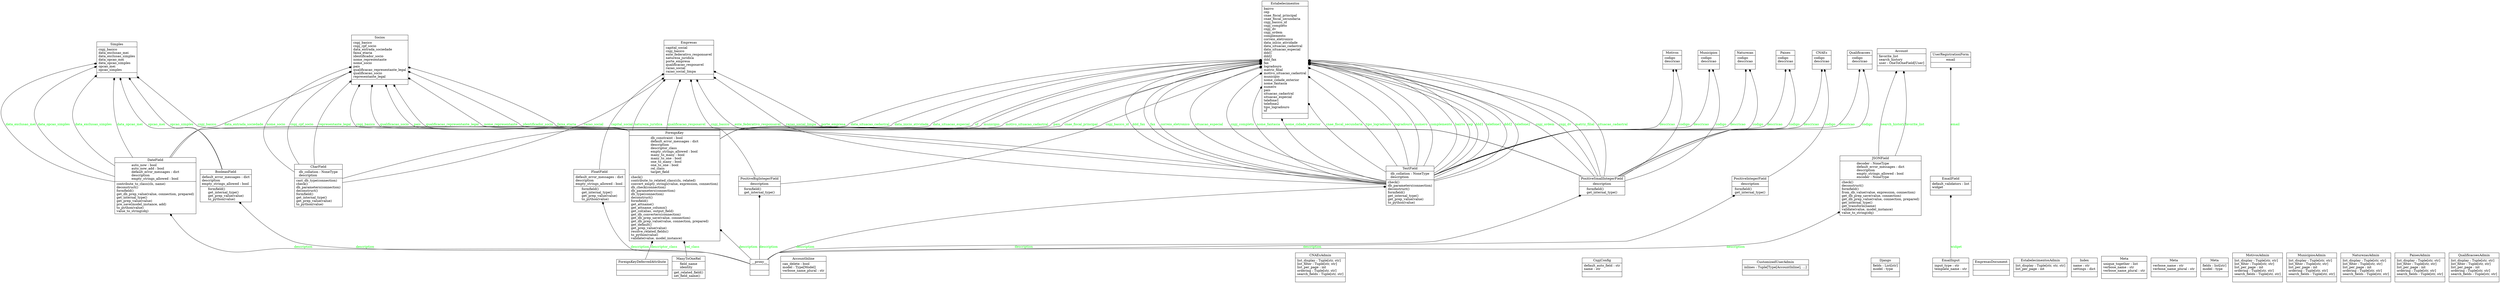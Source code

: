 digraph "classes_cnpj" {
rankdir=BT
charset="utf-8"
"cnpj.models.Account" [color="black", fontcolor="black", label=<{Account|favorite_list<br ALIGN="LEFT"/>search_history<br ALIGN="LEFT"/>user : OneToOneField[User]<br ALIGN="LEFT"/>|}>, shape="record", style="solid"];
"cnpj.admin.AccountInline" [color="black", fontcolor="black", label=<{AccountInline|can_delete : bool<br ALIGN="LEFT"/>model : Type[Model]<br ALIGN="LEFT"/>verbose_name_plural : str<br ALIGN="LEFT"/>|}>, shape="record", style="solid"];
"django.db.models.fields.BooleanField" [color="black", fontcolor="black", label=<{BooleanField|default_error_messages : dict<br ALIGN="LEFT"/>description<br ALIGN="LEFT"/>empty_strings_allowed : bool<br ALIGN="LEFT"/>|formfield()<br ALIGN="LEFT"/>get_internal_type()<br ALIGN="LEFT"/>get_prep_value(value)<br ALIGN="LEFT"/>to_python(value)<br ALIGN="LEFT"/>}>, shape="record", style="solid"];
"cnpj.models.CNAEs" [color="black", fontcolor="black", label=<{CNAEs|codigo<br ALIGN="LEFT"/>descricao<br ALIGN="LEFT"/>|}>, shape="record", style="solid"];
"cnpj.admin.CNAEsAdmin" [color="black", fontcolor="black", label=<{CNAEsAdmin|list_display : Tuple[str, str]<br ALIGN="LEFT"/>list_filter : Tuple[str, str]<br ALIGN="LEFT"/>list_per_page : int<br ALIGN="LEFT"/>ordering : Tuple[str, str]<br ALIGN="LEFT"/>search_fields : Tuple[str, str]<br ALIGN="LEFT"/>|}>, shape="record", style="solid"];
"django.db.models.fields.CharField" [color="black", fontcolor="black", label=<{CharField|db_collation : NoneType<br ALIGN="LEFT"/>description<br ALIGN="LEFT"/>|cast_db_type(connection)<br ALIGN="LEFT"/>check()<br ALIGN="LEFT"/>db_parameters(connection)<br ALIGN="LEFT"/>deconstruct()<br ALIGN="LEFT"/>formfield()<br ALIGN="LEFT"/>get_internal_type()<br ALIGN="LEFT"/>get_prep_value(value)<br ALIGN="LEFT"/>to_python(value)<br ALIGN="LEFT"/>}>, shape="record", style="solid"];
"cnpj.apps.CnpjConfig" [color="black", fontcolor="black", label=<{CnpjConfig|default_auto_field : str<br ALIGN="LEFT"/>name : str<br ALIGN="LEFT"/>|}>, shape="record", style="solid"];
"cnpj.admin.CustomizedUserAdmin" [color="black", fontcolor="black", label=<{CustomizedUserAdmin|inlines : Tuple[Type[AccountInline], ...]<br ALIGN="LEFT"/>|}>, shape="record", style="solid"];
"django.db.models.fields.DateField" [color="black", fontcolor="black", label=<{DateField|auto_now : bool<br ALIGN="LEFT"/>auto_now_add : bool<br ALIGN="LEFT"/>default_error_messages : dict<br ALIGN="LEFT"/>description<br ALIGN="LEFT"/>empty_strings_allowed : bool<br ALIGN="LEFT"/>|contribute_to_class(cls, name)<br ALIGN="LEFT"/>deconstruct()<br ALIGN="LEFT"/>formfield()<br ALIGN="LEFT"/>get_db_prep_value(value, connection, prepared)<br ALIGN="LEFT"/>get_internal_type()<br ALIGN="LEFT"/>get_prep_value(value)<br ALIGN="LEFT"/>pre_save(model_instance, add)<br ALIGN="LEFT"/>to_python(value)<br ALIGN="LEFT"/>value_to_string(obj)<br ALIGN="LEFT"/>}>, shape="record", style="solid"];
"cnpj.documents.EmpresasDocument.Django" [color="black", fontcolor="black", label=<{Django|fields : List[str]<br ALIGN="LEFT"/>model : type<br ALIGN="LEFT"/>|}>, shape="record", style="solid"];
"django.forms.fields.EmailField" [color="black", fontcolor="black", label=<{EmailField|default_validators : list<br ALIGN="LEFT"/>widget<br ALIGN="LEFT"/>|}>, shape="record", style="solid"];
"django.forms.widgets.EmailInput" [color="black", fontcolor="black", label=<{EmailInput|input_type : str<br ALIGN="LEFT"/>template_name : str<br ALIGN="LEFT"/>|}>, shape="record", style="solid"];
"cnpj.models.Empresas" [color="black", fontcolor="black", label=<{Empresas|capital_social<br ALIGN="LEFT"/>cnpj_basico<br ALIGN="LEFT"/>ente_federativo_responsavel<br ALIGN="LEFT"/>natureza_juridica<br ALIGN="LEFT"/>porte_empresa<br ALIGN="LEFT"/>qualificacao_resposavel<br ALIGN="LEFT"/>razao_social<br ALIGN="LEFT"/>razao_social_limpa<br ALIGN="LEFT"/>|}>, shape="record", style="solid"];
"cnpj.documents.EmpresasDocument" [color="black", fontcolor="black", label=<{EmpresasDocument|<br ALIGN="LEFT"/>|}>, shape="record", style="solid"];
"cnpj.models.Estabelecimentos" [color="black", fontcolor="black", label=<{Estabelecimentos|bairro<br ALIGN="LEFT"/>cep<br ALIGN="LEFT"/>cnae_fiscal_principal<br ALIGN="LEFT"/>cnae_fiscal_secundaria<br ALIGN="LEFT"/>cnpj_basico_id<br ALIGN="LEFT"/>cnpj_completo<br ALIGN="LEFT"/>cnpj_dv<br ALIGN="LEFT"/>cnpj_ordem<br ALIGN="LEFT"/>complemento<br ALIGN="LEFT"/>correio_eletronico<br ALIGN="LEFT"/>data_inicio_atividade<br ALIGN="LEFT"/>data_situacao_cadastral<br ALIGN="LEFT"/>data_situacao_especial<br ALIGN="LEFT"/>ddd1<br ALIGN="LEFT"/>ddd2<br ALIGN="LEFT"/>ddd_fax<br ALIGN="LEFT"/>fax<br ALIGN="LEFT"/>logradouro<br ALIGN="LEFT"/>matriz_filial<br ALIGN="LEFT"/>motivo_situacao_cadastral<br ALIGN="LEFT"/>municipio<br ALIGN="LEFT"/>nome_cidade_exterior<br ALIGN="LEFT"/>nome_fantasia<br ALIGN="LEFT"/>numero<br ALIGN="LEFT"/>pais<br ALIGN="LEFT"/>situacao_cadastral<br ALIGN="LEFT"/>situacao_especial<br ALIGN="LEFT"/>telefone1<br ALIGN="LEFT"/>telefone2<br ALIGN="LEFT"/>tipo_logradouro<br ALIGN="LEFT"/>uf<br ALIGN="LEFT"/>|}>, shape="record", style="solid"];
"cnpj.admin.EstabelecimentosAdmin" [color="black", fontcolor="black", label=<{EstabelecimentosAdmin|list_display : Tuple[str, str, str]<br ALIGN="LEFT"/>list_per_page : int<br ALIGN="LEFT"/>|}>, shape="record", style="solid"];
"django.db.models.fields.FloatField" [color="black", fontcolor="black", label=<{FloatField|default_error_messages : dict<br ALIGN="LEFT"/>description<br ALIGN="LEFT"/>empty_strings_allowed : bool<br ALIGN="LEFT"/>|formfield()<br ALIGN="LEFT"/>get_internal_type()<br ALIGN="LEFT"/>get_prep_value(value)<br ALIGN="LEFT"/>to_python(value)<br ALIGN="LEFT"/>}>, shape="record", style="solid"];
"django.db.models.fields.related.ForeignKey" [color="black", fontcolor="black", label=<{ForeignKey|db_constraint : bool<br ALIGN="LEFT"/>default_error_messages : dict<br ALIGN="LEFT"/>description<br ALIGN="LEFT"/>descriptor_class<br ALIGN="LEFT"/>empty_strings_allowed : bool<br ALIGN="LEFT"/>many_to_many : bool<br ALIGN="LEFT"/>many_to_one : bool<br ALIGN="LEFT"/>one_to_many : bool<br ALIGN="LEFT"/>one_to_one : bool<br ALIGN="LEFT"/>rel_class<br ALIGN="LEFT"/>target_field<br ALIGN="LEFT"/>|check()<br ALIGN="LEFT"/>contribute_to_related_class(cls, related)<br ALIGN="LEFT"/>convert_empty_strings(value, expression, connection)<br ALIGN="LEFT"/>db_check(connection)<br ALIGN="LEFT"/>db_parameters(connection)<br ALIGN="LEFT"/>db_type(connection)<br ALIGN="LEFT"/>deconstruct()<br ALIGN="LEFT"/>formfield()<br ALIGN="LEFT"/>get_attname()<br ALIGN="LEFT"/>get_attname_column()<br ALIGN="LEFT"/>get_col(alias, output_field)<br ALIGN="LEFT"/>get_db_converters(connection)<br ALIGN="LEFT"/>get_db_prep_save(value, connection)<br ALIGN="LEFT"/>get_db_prep_value(value, connection, prepared)<br ALIGN="LEFT"/>get_default()<br ALIGN="LEFT"/>get_prep_value(value)<br ALIGN="LEFT"/>resolve_related_fields()<br ALIGN="LEFT"/>to_python(value)<br ALIGN="LEFT"/>validate(value, model_instance)<br ALIGN="LEFT"/>}>, shape="record", style="solid"];
"django.db.models.fields.related_descriptors.ForeignKeyDeferredAttribute" [color="black", fontcolor="black", label=<{ForeignKeyDeferredAttribute|<br ALIGN="LEFT"/>|}>, shape="record", style="solid"];
"cnpj.documents.EmpresasDocument.Index" [color="black", fontcolor="black", label=<{Index|name : str<br ALIGN="LEFT"/>settings : dict<br ALIGN="LEFT"/>|}>, shape="record", style="solid"];
"django.db.models.fields.json.JSONField" [color="black", fontcolor="black", label=<{JSONField|decoder : NoneType<br ALIGN="LEFT"/>default_error_messages : dict<br ALIGN="LEFT"/>description<br ALIGN="LEFT"/>empty_strings_allowed : bool<br ALIGN="LEFT"/>encoder : NoneType<br ALIGN="LEFT"/>|check()<br ALIGN="LEFT"/>deconstruct()<br ALIGN="LEFT"/>formfield()<br ALIGN="LEFT"/>from_db_value(value, expression, connection)<br ALIGN="LEFT"/>get_db_prep_save(value, connection)<br ALIGN="LEFT"/>get_db_prep_value(value, connection, prepared)<br ALIGN="LEFT"/>get_internal_type()<br ALIGN="LEFT"/>get_transform(name)<br ALIGN="LEFT"/>validate(value, model_instance)<br ALIGN="LEFT"/>value_to_string(obj)<br ALIGN="LEFT"/>}>, shape="record", style="solid"];
"django.db.models.fields.reverse_related.ManyToOneRel" [color="black", fontcolor="black", label=<{ManyToOneRel|field_name<br ALIGN="LEFT"/>identity<br ALIGN="LEFT"/>|get_related_field()<br ALIGN="LEFT"/>set_field_name()<br ALIGN="LEFT"/>}>, shape="record", style="solid"];
"cnpj.models.Socios.Meta" [color="black", fontcolor="black", label=<{Meta|unique_together : list<br ALIGN="LEFT"/>verbose_name : str<br ALIGN="LEFT"/>verbose_name_plural : str<br ALIGN="LEFT"/>|}>, shape="record", style="solid"];
"cnpj.models.Account.Meta" [color="black", fontcolor="black", label=<{Meta|verbose_name : str<br ALIGN="LEFT"/>verbose_name_plural : str<br ALIGN="LEFT"/>|}>, shape="record", style="solid"];
"cnpj.forms.UserRegistrationForm.Meta" [color="black", fontcolor="black", label=<{Meta|fields : list[str]<br ALIGN="LEFT"/>model : type<br ALIGN="LEFT"/>|}>, shape="record", style="solid"];
"cnpj.models.Motivos" [color="black", fontcolor="black", label=<{Motivos|codigo<br ALIGN="LEFT"/>descricao<br ALIGN="LEFT"/>|}>, shape="record", style="solid"];
"cnpj.admin.MotivosAdmin" [color="black", fontcolor="black", label=<{MotivosAdmin|list_display : Tuple[str, str]<br ALIGN="LEFT"/>list_filter : Tuple[str, str]<br ALIGN="LEFT"/>list_per_page : int<br ALIGN="LEFT"/>ordering : Tuple[str, str]<br ALIGN="LEFT"/>search_fields : Tuple[str, str]<br ALIGN="LEFT"/>|}>, shape="record", style="solid"];
"cnpj.models.Municipios" [color="black", fontcolor="black", label=<{Municipios|codigo<br ALIGN="LEFT"/>descricao<br ALIGN="LEFT"/>|}>, shape="record", style="solid"];
"cnpj.admin.MunicipiosAdmin" [color="black", fontcolor="black", label=<{MunicipiosAdmin|list_display : Tuple[str, str]<br ALIGN="LEFT"/>list_filter : Tuple[str, str]<br ALIGN="LEFT"/>list_per_page : int<br ALIGN="LEFT"/>ordering : Tuple[str, str]<br ALIGN="LEFT"/>search_fields : Tuple[str, str]<br ALIGN="LEFT"/>|}>, shape="record", style="solid"];
"cnpj.models.Naturezas" [color="black", fontcolor="black", label=<{Naturezas|codigo<br ALIGN="LEFT"/>descricao<br ALIGN="LEFT"/>|}>, shape="record", style="solid"];
"cnpj.admin.NaturezasAdmin" [color="black", fontcolor="black", label=<{NaturezasAdmin|list_display : Tuple[str, str]<br ALIGN="LEFT"/>list_filter : Tuple[str, str]<br ALIGN="LEFT"/>list_per_page : int<br ALIGN="LEFT"/>ordering : Tuple[str, str]<br ALIGN="LEFT"/>search_fields : Tuple[str, str]<br ALIGN="LEFT"/>|}>, shape="record", style="solid"];
"cnpj.models.Paises" [color="black", fontcolor="black", label=<{Paises|codigo<br ALIGN="LEFT"/>descricao<br ALIGN="LEFT"/>|}>, shape="record", style="solid"];
"cnpj.admin.PaisesAdmin" [color="black", fontcolor="black", label=<{PaisesAdmin|list_display : Tuple[str, str]<br ALIGN="LEFT"/>list_filter : Tuple[str, str]<br ALIGN="LEFT"/>list_per_page : int<br ALIGN="LEFT"/>ordering : Tuple[str, str]<br ALIGN="LEFT"/>search_fields : Tuple[str, str]<br ALIGN="LEFT"/>|}>, shape="record", style="solid"];
"django.db.models.fields.PositiveBigIntegerField" [color="black", fontcolor="black", label=<{PositiveBigIntegerField|description<br ALIGN="LEFT"/>|formfield()<br ALIGN="LEFT"/>get_internal_type()<br ALIGN="LEFT"/>}>, shape="record", style="solid"];
"django.db.models.fields.PositiveIntegerField" [color="black", fontcolor="black", label=<{PositiveIntegerField|description<br ALIGN="LEFT"/>|formfield()<br ALIGN="LEFT"/>get_internal_type()<br ALIGN="LEFT"/>}>, shape="record", style="solid"];
"django.db.models.fields.PositiveSmallIntegerField" [color="black", fontcolor="black", label=<{PositiveSmallIntegerField|description<br ALIGN="LEFT"/>|formfield()<br ALIGN="LEFT"/>get_internal_type()<br ALIGN="LEFT"/>}>, shape="record", style="solid"];
"cnpj.models.Qualificacoes" [color="black", fontcolor="black", label=<{Qualificacoes|codigo<br ALIGN="LEFT"/>descricao<br ALIGN="LEFT"/>|}>, shape="record", style="solid"];
"cnpj.admin.QualificacoesAdmin" [color="black", fontcolor="black", label=<{QualificacoesAdmin|list_display : Tuple[str, str]<br ALIGN="LEFT"/>list_filter : Tuple[str, str]<br ALIGN="LEFT"/>list_per_page : int<br ALIGN="LEFT"/>ordering : Tuple[str, str]<br ALIGN="LEFT"/>search_fields : Tuple[str, str]<br ALIGN="LEFT"/>|}>, shape="record", style="solid"];
"cnpj.models.Simples" [color="black", fontcolor="black", label=<{Simples|cnpj_basico<br ALIGN="LEFT"/>data_exclusao_mei<br ALIGN="LEFT"/>data_exclusao_simples<br ALIGN="LEFT"/>data_opcao_mei<br ALIGN="LEFT"/>data_opcao_simples<br ALIGN="LEFT"/>opcao_mei<br ALIGN="LEFT"/>opcao_simples<br ALIGN="LEFT"/>|}>, shape="record", style="solid"];
"cnpj.models.Socios" [color="black", fontcolor="black", label=<{Socios|cnpj_basico<br ALIGN="LEFT"/>cnpj_cpf_socio<br ALIGN="LEFT"/>data_entrada_sociedade<br ALIGN="LEFT"/>faixa_etaria<br ALIGN="LEFT"/>identificador_socio<br ALIGN="LEFT"/>nome_representante<br ALIGN="LEFT"/>nome_socio<br ALIGN="LEFT"/>pais<br ALIGN="LEFT"/>qualificacao_representante_legal<br ALIGN="LEFT"/>qualificacao_socio<br ALIGN="LEFT"/>representante_legal<br ALIGN="LEFT"/>|}>, shape="record", style="solid"];
"django.db.models.fields.TextField" [color="black", fontcolor="black", label=<{TextField|db_collation : NoneType<br ALIGN="LEFT"/>description<br ALIGN="LEFT"/>|check()<br ALIGN="LEFT"/>db_parameters(connection)<br ALIGN="LEFT"/>deconstruct()<br ALIGN="LEFT"/>formfield()<br ALIGN="LEFT"/>get_internal_type()<br ALIGN="LEFT"/>get_prep_value(value)<br ALIGN="LEFT"/>to_python(value)<br ALIGN="LEFT"/>}>, shape="record", style="solid"];
"cnpj.forms.UserRegistrationForm" [color="black", fontcolor="black", label=<{UserRegistrationForm|email<br ALIGN="LEFT"/>|}>, shape="record", style="solid"];
"django.utils.functional.lazy.__proxy__" [color="black", fontcolor="black", label=<{__proxy__|<br ALIGN="LEFT"/>|}>, shape="record", style="solid"];
"django.db.models.fields.BooleanField" -> "cnpj.models.Simples" [arrowhead="diamond", arrowtail="none", fontcolor="green", label="opcao_simples", style="solid"];
"django.db.models.fields.BooleanField" -> "cnpj.models.Simples" [arrowhead="diamond", arrowtail="none", fontcolor="green", label="opcao_mei", style="solid"];
"django.db.models.fields.CharField" -> "cnpj.models.Empresas" [arrowhead="diamond", arrowtail="none", fontcolor="green", label="razao_social", style="solid"];
"django.db.models.fields.CharField" -> "cnpj.models.Estabelecimentos" [arrowhead="diamond", arrowtail="none", fontcolor="green", label="uf", style="solid"];
"django.db.models.fields.CharField" -> "cnpj.models.Socios" [arrowhead="diamond", arrowtail="none", fontcolor="green", label="nome_socio", style="solid"];
"django.db.models.fields.CharField" -> "cnpj.models.Socios" [arrowhead="diamond", arrowtail="none", fontcolor="green", label="cnpj_cpf_socio", style="solid"];
"django.db.models.fields.CharField" -> "cnpj.models.Socios" [arrowhead="diamond", arrowtail="none", fontcolor="green", label="representante_legal", style="solid"];
"django.db.models.fields.DateField" -> "cnpj.models.Estabelecimentos" [arrowhead="diamond", arrowtail="none", fontcolor="green", label="data_situacao_cadastral", style="solid"];
"django.db.models.fields.DateField" -> "cnpj.models.Estabelecimentos" [arrowhead="diamond", arrowtail="none", fontcolor="green", label="data_inicio_atividade", style="solid"];
"django.db.models.fields.DateField" -> "cnpj.models.Estabelecimentos" [arrowhead="diamond", arrowtail="none", fontcolor="green", label="data_situacao_especial", style="solid"];
"django.db.models.fields.DateField" -> "cnpj.models.Simples" [arrowhead="diamond", arrowtail="none", fontcolor="green", label="data_opcao_simples", style="solid"];
"django.db.models.fields.DateField" -> "cnpj.models.Simples" [arrowhead="diamond", arrowtail="none", fontcolor="green", label="data_exclusao_simples", style="solid"];
"django.db.models.fields.DateField" -> "cnpj.models.Simples" [arrowhead="diamond", arrowtail="none", fontcolor="green", label="data_opcao_mei", style="solid"];
"django.db.models.fields.DateField" -> "cnpj.models.Simples" [arrowhead="diamond", arrowtail="none", fontcolor="green", label="data_exclusao_mei", style="solid"];
"django.db.models.fields.DateField" -> "cnpj.models.Socios" [arrowhead="diamond", arrowtail="none", fontcolor="green", label="data_entrada_sociedade", style="solid"];
"django.db.models.fields.FloatField" -> "cnpj.models.Empresas" [arrowhead="diamond", arrowtail="none", fontcolor="green", label="capital_social", style="solid"];
"django.db.models.fields.PositiveBigIntegerField" -> "cnpj.models.Empresas" [arrowhead="diamond", arrowtail="none", fontcolor="green", label="cnpj_basico", style="solid"];
"django.db.models.fields.PositiveBigIntegerField" -> "cnpj.models.Estabelecimentos" [arrowhead="diamond", arrowtail="none", fontcolor="green", label="cnpj_basico_id", style="solid"];
"django.db.models.fields.PositiveIntegerField" -> "cnpj.models.CNAEs" [arrowhead="diamond", arrowtail="none", fontcolor="green", label="codigo", style="solid"];
"django.db.models.fields.PositiveSmallIntegerField" -> "cnpj.models.Empresas" [arrowhead="diamond", arrowtail="none", fontcolor="green", label="porte_empresa", style="solid"];
"django.db.models.fields.PositiveSmallIntegerField" -> "cnpj.models.Estabelecimentos" [arrowhead="diamond", arrowtail="none", fontcolor="green", label="cnpj_ordem", style="solid"];
"django.db.models.fields.PositiveSmallIntegerField" -> "cnpj.models.Estabelecimentos" [arrowhead="diamond", arrowtail="none", fontcolor="green", label="cnpj_dv", style="solid"];
"django.db.models.fields.PositiveSmallIntegerField" -> "cnpj.models.Estabelecimentos" [arrowhead="diamond", arrowtail="none", fontcolor="green", label="matriz_filial", style="solid"];
"django.db.models.fields.PositiveSmallIntegerField" -> "cnpj.models.Estabelecimentos" [arrowhead="diamond", arrowtail="none", fontcolor="green", label="situacao_cadastral", style="solid"];
"django.db.models.fields.PositiveSmallIntegerField" -> "cnpj.models.Motivos" [arrowhead="diamond", arrowtail="none", fontcolor="green", label="codigo", style="solid"];
"django.db.models.fields.PositiveSmallIntegerField" -> "cnpj.models.Municipios" [arrowhead="diamond", arrowtail="none", fontcolor="green", label="codigo", style="solid"];
"django.db.models.fields.PositiveSmallIntegerField" -> "cnpj.models.Naturezas" [arrowhead="diamond", arrowtail="none", fontcolor="green", label="codigo", style="solid"];
"django.db.models.fields.PositiveSmallIntegerField" -> "cnpj.models.Paises" [arrowhead="diamond", arrowtail="none", fontcolor="green", label="codigo", style="solid"];
"django.db.models.fields.PositiveSmallIntegerField" -> "cnpj.models.Qualificacoes" [arrowhead="diamond", arrowtail="none", fontcolor="green", label="codigo", style="solid"];
"django.db.models.fields.PositiveSmallIntegerField" -> "cnpj.models.Socios" [arrowhead="diamond", arrowtail="none", fontcolor="green", label="identificador_socio", style="solid"];
"django.db.models.fields.PositiveSmallIntegerField" -> "cnpj.models.Socios" [arrowhead="diamond", arrowtail="none", fontcolor="green", label="faixa_etaria", style="solid"];
"django.db.models.fields.TextField" -> "cnpj.models.CNAEs" [arrowhead="diamond", arrowtail="none", fontcolor="green", label="descricao", style="solid"];
"django.db.models.fields.TextField" -> "cnpj.models.Empresas" [arrowhead="diamond", arrowtail="none", fontcolor="green", label="ente_federativo_responsavel", style="solid"];
"django.db.models.fields.TextField" -> "cnpj.models.Empresas" [arrowhead="diamond", arrowtail="none", fontcolor="green", label="razao_social_limpa", style="solid"];
"django.db.models.fields.TextField" -> "cnpj.models.Estabelecimentos" [arrowhead="diamond", arrowtail="none", fontcolor="green", label="nome_fantasia", style="solid"];
"django.db.models.fields.TextField" -> "cnpj.models.Estabelecimentos" [arrowhead="diamond", arrowtail="none", fontcolor="green", label="nome_cidade_exterior", style="solid"];
"django.db.models.fields.TextField" -> "cnpj.models.Estabelecimentos" [arrowhead="diamond", arrowtail="none", fontcolor="green", label="cnae_fiscal_secundaria", style="solid"];
"django.db.models.fields.TextField" -> "cnpj.models.Estabelecimentos" [arrowhead="diamond", arrowtail="none", fontcolor="green", label="tipo_logradouro", style="solid"];
"django.db.models.fields.TextField" -> "cnpj.models.Estabelecimentos" [arrowhead="diamond", arrowtail="none", fontcolor="green", label="logradouro", style="solid"];
"django.db.models.fields.TextField" -> "cnpj.models.Estabelecimentos" [arrowhead="diamond", arrowtail="none", fontcolor="green", label="numero", style="solid"];
"django.db.models.fields.TextField" -> "cnpj.models.Estabelecimentos" [arrowhead="diamond", arrowtail="none", fontcolor="green", label="complemento", style="solid"];
"django.db.models.fields.TextField" -> "cnpj.models.Estabelecimentos" [arrowhead="diamond", arrowtail="none", fontcolor="green", label="bairro", style="solid"];
"django.db.models.fields.TextField" -> "cnpj.models.Estabelecimentos" [arrowhead="diamond", arrowtail="none", fontcolor="green", label="cep", style="solid"];
"django.db.models.fields.TextField" -> "cnpj.models.Estabelecimentos" [arrowhead="diamond", arrowtail="none", fontcolor="green", label="ddd1", style="solid"];
"django.db.models.fields.TextField" -> "cnpj.models.Estabelecimentos" [arrowhead="diamond", arrowtail="none", fontcolor="green", label="telefone1", style="solid"];
"django.db.models.fields.TextField" -> "cnpj.models.Estabelecimentos" [arrowhead="diamond", arrowtail="none", fontcolor="green", label="ddd2", style="solid"];
"django.db.models.fields.TextField" -> "cnpj.models.Estabelecimentos" [arrowhead="diamond", arrowtail="none", fontcolor="green", label="telefone2", style="solid"];
"django.db.models.fields.TextField" -> "cnpj.models.Estabelecimentos" [arrowhead="diamond", arrowtail="none", fontcolor="green", label="ddd_fax", style="solid"];
"django.db.models.fields.TextField" -> "cnpj.models.Estabelecimentos" [arrowhead="diamond", arrowtail="none", fontcolor="green", label="fax", style="solid"];
"django.db.models.fields.TextField" -> "cnpj.models.Estabelecimentos" [arrowhead="diamond", arrowtail="none", fontcolor="green", label="correio_eletronico", style="solid"];
"django.db.models.fields.TextField" -> "cnpj.models.Estabelecimentos" [arrowhead="diamond", arrowtail="none", fontcolor="green", label="situacao_especial", style="solid"];
"django.db.models.fields.TextField" -> "cnpj.models.Estabelecimentos" [arrowhead="diamond", arrowtail="none", fontcolor="green", label="cnpj_completo", style="solid"];
"django.db.models.fields.TextField" -> "cnpj.models.Motivos" [arrowhead="diamond", arrowtail="none", fontcolor="green", label="descricao", style="solid"];
"django.db.models.fields.TextField" -> "cnpj.models.Municipios" [arrowhead="diamond", arrowtail="none", fontcolor="green", label="descricao", style="solid"];
"django.db.models.fields.TextField" -> "cnpj.models.Naturezas" [arrowhead="diamond", arrowtail="none", fontcolor="green", label="descricao", style="solid"];
"django.db.models.fields.TextField" -> "cnpj.models.Paises" [arrowhead="diamond", arrowtail="none", fontcolor="green", label="descricao", style="solid"];
"django.db.models.fields.TextField" -> "cnpj.models.Qualificacoes" [arrowhead="diamond", arrowtail="none", fontcolor="green", label="descricao", style="solid"];
"django.db.models.fields.TextField" -> "cnpj.models.Socios" [arrowhead="diamond", arrowtail="none", fontcolor="green", label="nome_representante", style="solid"];
"django.db.models.fields.json.JSONField" -> "cnpj.models.Account" [arrowhead="diamond", arrowtail="none", fontcolor="green", label="search_history", style="solid"];
"django.db.models.fields.json.JSONField" -> "cnpj.models.Account" [arrowhead="diamond", arrowtail="none", fontcolor="green", label="favorite_list", style="solid"];
"django.db.models.fields.related.ForeignKey" -> "cnpj.models.Empresas" [arrowhead="diamond", arrowtail="none", fontcolor="green", label="natureza_juridica", style="solid"];
"django.db.models.fields.related.ForeignKey" -> "cnpj.models.Empresas" [arrowhead="diamond", arrowtail="none", fontcolor="green", label="qualificacao_resposavel", style="solid"];
"django.db.models.fields.related.ForeignKey" -> "cnpj.models.Estabelecimentos" [arrowhead="diamond", arrowtail="none", fontcolor="green", label="motivo_situacao_cadastral", style="solid"];
"django.db.models.fields.related.ForeignKey" -> "cnpj.models.Estabelecimentos" [arrowhead="diamond", arrowtail="none", fontcolor="green", label="pais", style="solid"];
"django.db.models.fields.related.ForeignKey" -> "cnpj.models.Estabelecimentos" [arrowhead="diamond", arrowtail="none", fontcolor="green", label="cnae_fiscal_principal", style="solid"];
"django.db.models.fields.related.ForeignKey" -> "cnpj.models.Estabelecimentos" [arrowhead="diamond", arrowtail="none", fontcolor="green", label="municipio", style="solid"];
"django.db.models.fields.related.ForeignKey" -> "cnpj.models.Simples" [arrowhead="diamond", arrowtail="none", fontcolor="green", label="cnpj_basico", style="solid"];
"django.db.models.fields.related.ForeignKey" -> "cnpj.models.Socios" [arrowhead="diamond", arrowtail="none", fontcolor="green", label="cnpj_basico", style="solid"];
"django.db.models.fields.related.ForeignKey" -> "cnpj.models.Socios" [arrowhead="diamond", arrowtail="none", fontcolor="green", label="qualificacao_socio", style="solid"];
"django.db.models.fields.related.ForeignKey" -> "cnpj.models.Socios" [arrowhead="diamond", arrowtail="none", fontcolor="green", label="pais", style="solid"];
"django.db.models.fields.related.ForeignKey" -> "cnpj.models.Socios" [arrowhead="diamond", arrowtail="none", fontcolor="green", label="qualificacao_representante_legal", style="solid"];
"django.db.models.fields.related_descriptors.ForeignKeyDeferredAttribute" -> "django.db.models.fields.related.ForeignKey" [arrowhead="diamond", arrowtail="none", fontcolor="green", label="descriptor_class", style="solid"];
"django.db.models.fields.reverse_related.ManyToOneRel" -> "django.db.models.fields.related.ForeignKey" [arrowhead="diamond", arrowtail="none", fontcolor="green", label="rel_class", style="solid"];
"django.forms.fields.EmailField" -> "cnpj.forms.UserRegistrationForm" [arrowhead="diamond", arrowtail="none", fontcolor="green", label="email", style="solid"];
"django.forms.widgets.EmailInput" -> "django.forms.fields.EmailField" [arrowhead="diamond", arrowtail="none", fontcolor="green", label="widget", style="solid"];
"django.utils.functional.lazy.__proxy__" -> "django.db.models.fields.BooleanField" [arrowhead="diamond", arrowtail="none", fontcolor="green", label="description", style="solid"];
"django.utils.functional.lazy.__proxy__" -> "django.db.models.fields.DateField" [arrowhead="diamond", arrowtail="none", fontcolor="green", label="description", style="solid"];
"django.utils.functional.lazy.__proxy__" -> "django.db.models.fields.FloatField" [arrowhead="diamond", arrowtail="none", fontcolor="green", label="description", style="solid"];
"django.utils.functional.lazy.__proxy__" -> "django.db.models.fields.PositiveBigIntegerField" [arrowhead="diamond", arrowtail="none", fontcolor="green", label="description", style="solid"];
"django.utils.functional.lazy.__proxy__" -> "django.db.models.fields.PositiveIntegerField" [arrowhead="diamond", arrowtail="none", fontcolor="green", label="description", style="solid"];
"django.utils.functional.lazy.__proxy__" -> "django.db.models.fields.PositiveSmallIntegerField" [arrowhead="diamond", arrowtail="none", fontcolor="green", label="description", style="solid"];
"django.utils.functional.lazy.__proxy__" -> "django.db.models.fields.TextField" [arrowhead="diamond", arrowtail="none", fontcolor="green", label="description", style="solid"];
"django.utils.functional.lazy.__proxy__" -> "django.db.models.fields.json.JSONField" [arrowhead="diamond", arrowtail="none", fontcolor="green", label="description", style="solid"];
"django.utils.functional.lazy.__proxy__" -> "django.db.models.fields.related.ForeignKey" [arrowhead="diamond", arrowtail="none", fontcolor="green", label="description", style="solid"];
}
